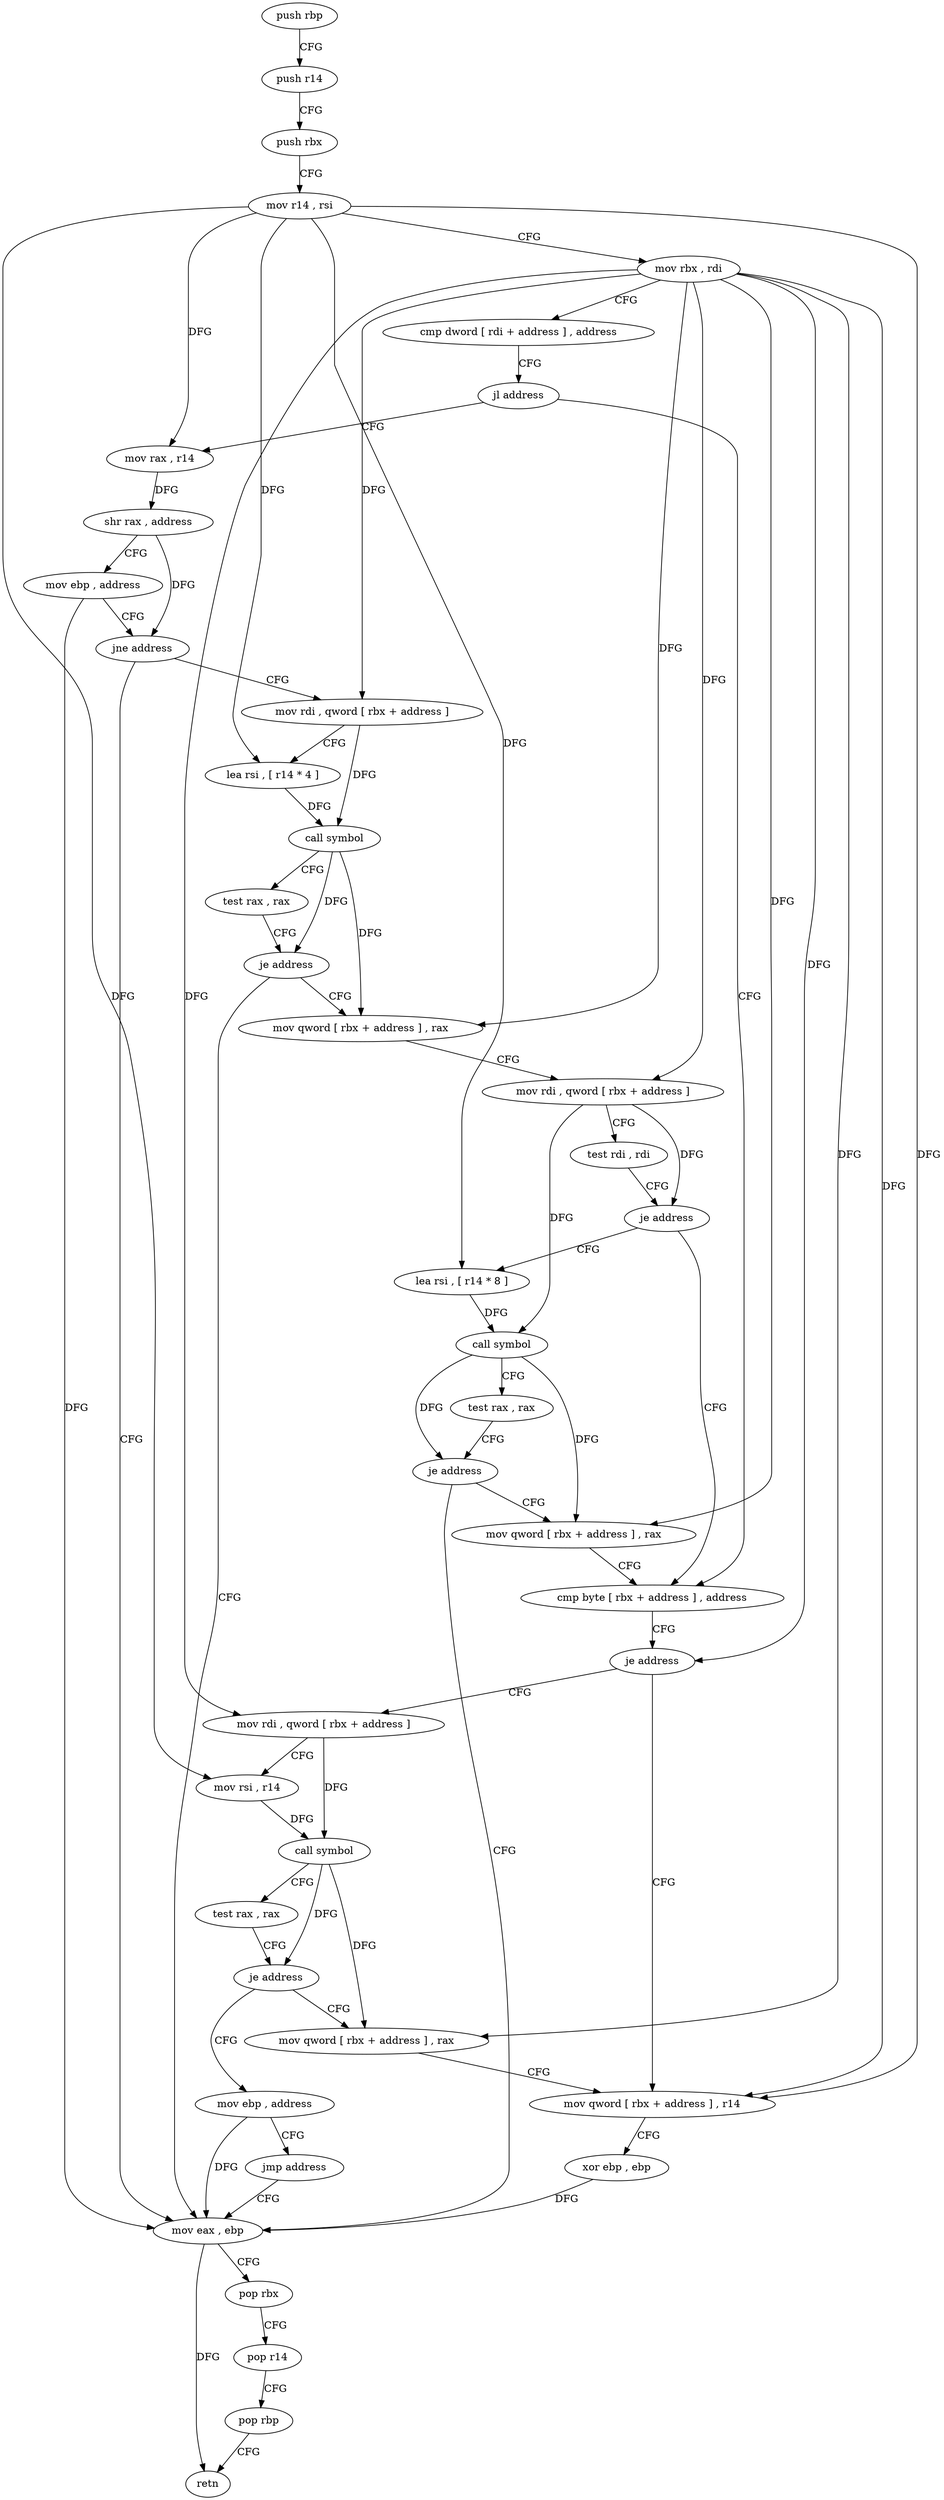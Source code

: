 digraph "func" {
"4224224" [label = "push rbp" ]
"4224225" [label = "push r14" ]
"4224227" [label = "push rbx" ]
"4224228" [label = "mov r14 , rsi" ]
"4224231" [label = "mov rbx , rdi" ]
"4224234" [label = "cmp dword [ rdi + address ] , address" ]
"4224241" [label = "jl address" ]
"4224314" [label = "cmp byte [ rbx + address ] , address" ]
"4224243" [label = "mov rax , r14" ]
"4224321" [label = "je address" ]
"4224344" [label = "mov qword [ rbx + address ] , r14" ]
"4224323" [label = "mov rdi , qword [ rbx + address ]" ]
"4224246" [label = "shr rax , address" ]
"4224250" [label = "mov ebp , address" ]
"4224255" [label = "jne address" ]
"4224350" [label = "mov eax , ebp" ]
"4224257" [label = "mov rdi , qword [ rbx + address ]" ]
"4224348" [label = "xor ebp , ebp" ]
"4224327" [label = "mov rsi , r14" ]
"4224330" [label = "call symbol" ]
"4224335" [label = "test rax , rax" ]
"4224338" [label = "je address" ]
"4224357" [label = "mov ebp , address" ]
"4224340" [label = "mov qword [ rbx + address ] , rax" ]
"4224352" [label = "pop rbx" ]
"4224353" [label = "pop r14" ]
"4224355" [label = "pop rbp" ]
"4224356" [label = "retn" ]
"4224261" [label = "lea rsi , [ r14 * 4 ]" ]
"4224269" [label = "call symbol" ]
"4224274" [label = "test rax , rax" ]
"4224277" [label = "je address" ]
"4224279" [label = "mov qword [ rbx + address ] , rax" ]
"4224362" [label = "jmp address" ]
"4224283" [label = "mov rdi , qword [ rbx + address ]" ]
"4224287" [label = "test rdi , rdi" ]
"4224290" [label = "je address" ]
"4224292" [label = "lea rsi , [ r14 * 8 ]" ]
"4224300" [label = "call symbol" ]
"4224305" [label = "test rax , rax" ]
"4224308" [label = "je address" ]
"4224310" [label = "mov qword [ rbx + address ] , rax" ]
"4224224" -> "4224225" [ label = "CFG" ]
"4224225" -> "4224227" [ label = "CFG" ]
"4224227" -> "4224228" [ label = "CFG" ]
"4224228" -> "4224231" [ label = "CFG" ]
"4224228" -> "4224243" [ label = "DFG" ]
"4224228" -> "4224344" [ label = "DFG" ]
"4224228" -> "4224327" [ label = "DFG" ]
"4224228" -> "4224261" [ label = "DFG" ]
"4224228" -> "4224292" [ label = "DFG" ]
"4224231" -> "4224234" [ label = "CFG" ]
"4224231" -> "4224321" [ label = "DFG" ]
"4224231" -> "4224344" [ label = "DFG" ]
"4224231" -> "4224323" [ label = "DFG" ]
"4224231" -> "4224257" [ label = "DFG" ]
"4224231" -> "4224340" [ label = "DFG" ]
"4224231" -> "4224279" [ label = "DFG" ]
"4224231" -> "4224283" [ label = "DFG" ]
"4224231" -> "4224310" [ label = "DFG" ]
"4224234" -> "4224241" [ label = "CFG" ]
"4224241" -> "4224314" [ label = "CFG" ]
"4224241" -> "4224243" [ label = "CFG" ]
"4224314" -> "4224321" [ label = "CFG" ]
"4224243" -> "4224246" [ label = "DFG" ]
"4224321" -> "4224344" [ label = "CFG" ]
"4224321" -> "4224323" [ label = "CFG" ]
"4224344" -> "4224348" [ label = "CFG" ]
"4224323" -> "4224327" [ label = "CFG" ]
"4224323" -> "4224330" [ label = "DFG" ]
"4224246" -> "4224250" [ label = "CFG" ]
"4224246" -> "4224255" [ label = "DFG" ]
"4224250" -> "4224255" [ label = "CFG" ]
"4224250" -> "4224350" [ label = "DFG" ]
"4224255" -> "4224350" [ label = "CFG" ]
"4224255" -> "4224257" [ label = "CFG" ]
"4224350" -> "4224352" [ label = "CFG" ]
"4224350" -> "4224356" [ label = "DFG" ]
"4224257" -> "4224261" [ label = "CFG" ]
"4224257" -> "4224269" [ label = "DFG" ]
"4224348" -> "4224350" [ label = "DFG" ]
"4224327" -> "4224330" [ label = "DFG" ]
"4224330" -> "4224335" [ label = "CFG" ]
"4224330" -> "4224338" [ label = "DFG" ]
"4224330" -> "4224340" [ label = "DFG" ]
"4224335" -> "4224338" [ label = "CFG" ]
"4224338" -> "4224357" [ label = "CFG" ]
"4224338" -> "4224340" [ label = "CFG" ]
"4224357" -> "4224362" [ label = "CFG" ]
"4224357" -> "4224350" [ label = "DFG" ]
"4224340" -> "4224344" [ label = "CFG" ]
"4224352" -> "4224353" [ label = "CFG" ]
"4224353" -> "4224355" [ label = "CFG" ]
"4224355" -> "4224356" [ label = "CFG" ]
"4224261" -> "4224269" [ label = "DFG" ]
"4224269" -> "4224274" [ label = "CFG" ]
"4224269" -> "4224277" [ label = "DFG" ]
"4224269" -> "4224279" [ label = "DFG" ]
"4224274" -> "4224277" [ label = "CFG" ]
"4224277" -> "4224350" [ label = "CFG" ]
"4224277" -> "4224279" [ label = "CFG" ]
"4224279" -> "4224283" [ label = "CFG" ]
"4224362" -> "4224350" [ label = "CFG" ]
"4224283" -> "4224287" [ label = "CFG" ]
"4224283" -> "4224290" [ label = "DFG" ]
"4224283" -> "4224300" [ label = "DFG" ]
"4224287" -> "4224290" [ label = "CFG" ]
"4224290" -> "4224314" [ label = "CFG" ]
"4224290" -> "4224292" [ label = "CFG" ]
"4224292" -> "4224300" [ label = "DFG" ]
"4224300" -> "4224305" [ label = "CFG" ]
"4224300" -> "4224308" [ label = "DFG" ]
"4224300" -> "4224310" [ label = "DFG" ]
"4224305" -> "4224308" [ label = "CFG" ]
"4224308" -> "4224350" [ label = "CFG" ]
"4224308" -> "4224310" [ label = "CFG" ]
"4224310" -> "4224314" [ label = "CFG" ]
}
